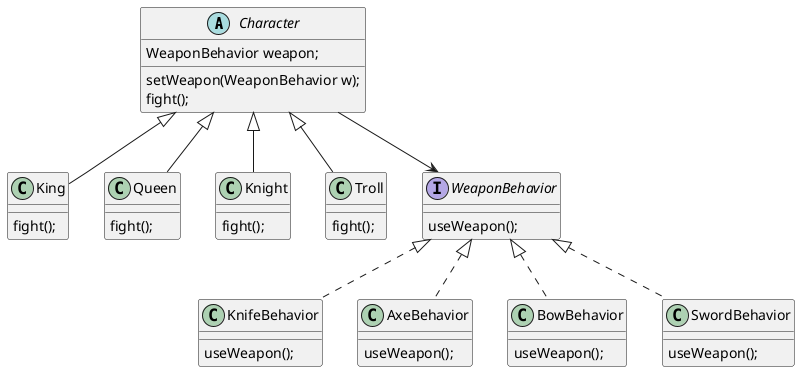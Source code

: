 @startuml

abstract class Character {
    WeaponBehavior weapon;
    setWeapon(WeaponBehavior w);
    fight();
}
class King {
    fight();
}
class Queen {
    fight();
}
class Knight {
    fight();
}
class Troll {
    fight();
}

interface WeaponBehavior {
    useWeapon();
}
class KnifeBehavior {
    useWeapon();
}
class AxeBehavior {
    useWeapon();
}
class BowBehavior {
     useWeapon();
}
class SwordBehavior {
    useWeapon();
}

Character <|-- King
Character <|-- Queen
Character <|-- Knight
Character <|-- Troll

WeaponBehavior <|.. KnifeBehavior
WeaponBehavior <|.. AxeBehavior
WeaponBehavior <|.. BowBehavior
WeaponBehavior <|.. SwordBehavior

Character --> WeaponBehavior

@enduml